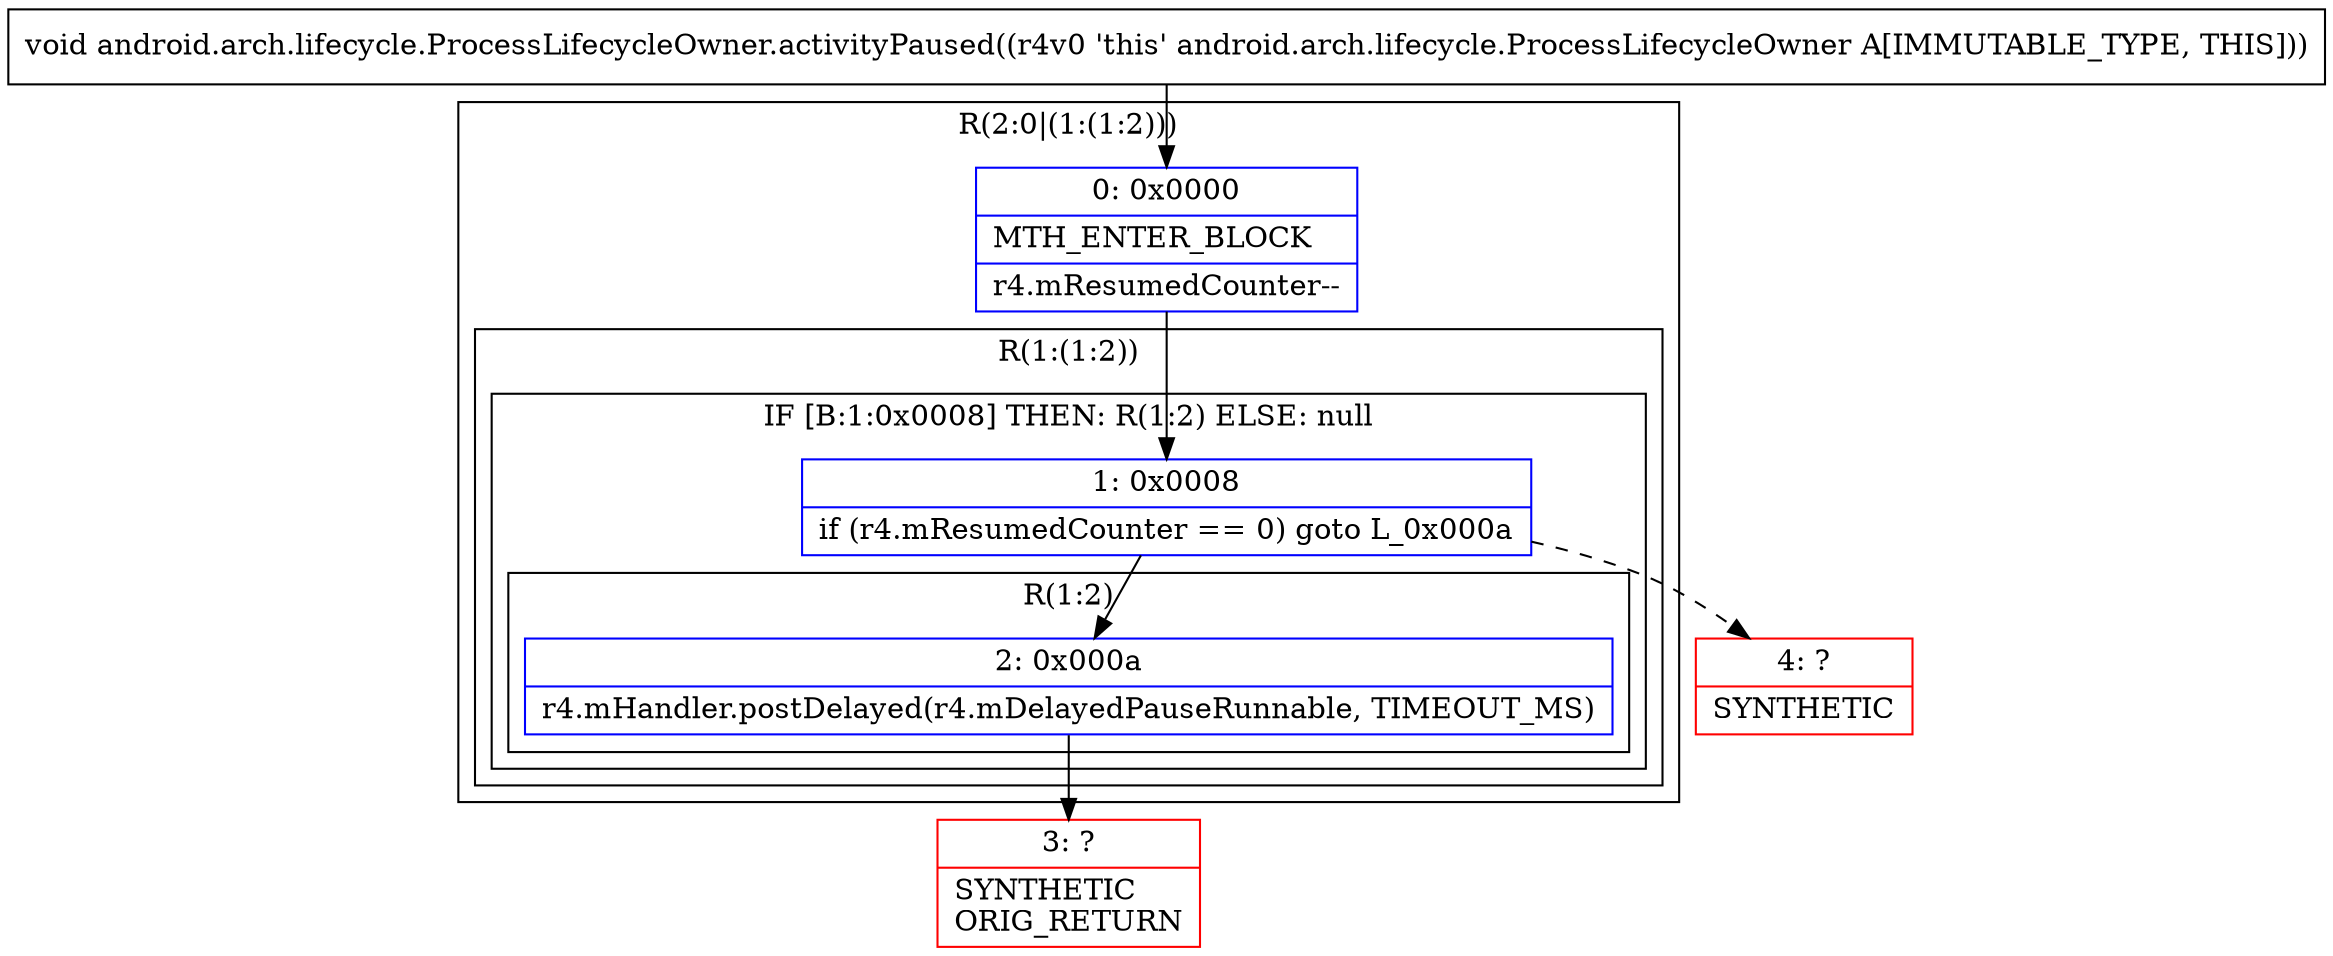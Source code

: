 digraph "CFG forandroid.arch.lifecycle.ProcessLifecycleOwner.activityPaused()V" {
subgraph cluster_Region_224116132 {
label = "R(2:0|(1:(1:2)))";
node [shape=record,color=blue];
Node_0 [shape=record,label="{0\:\ 0x0000|MTH_ENTER_BLOCK\l|r4.mResumedCounter\-\-\l}"];
subgraph cluster_Region_1991022795 {
label = "R(1:(1:2))";
node [shape=record,color=blue];
subgraph cluster_IfRegion_1691266157 {
label = "IF [B:1:0x0008] THEN: R(1:2) ELSE: null";
node [shape=record,color=blue];
Node_1 [shape=record,label="{1\:\ 0x0008|if (r4.mResumedCounter == 0) goto L_0x000a\l}"];
subgraph cluster_Region_649905698 {
label = "R(1:2)";
node [shape=record,color=blue];
Node_2 [shape=record,label="{2\:\ 0x000a|r4.mHandler.postDelayed(r4.mDelayedPauseRunnable, TIMEOUT_MS)\l}"];
}
}
}
}
Node_3 [shape=record,color=red,label="{3\:\ ?|SYNTHETIC\lORIG_RETURN\l}"];
Node_4 [shape=record,color=red,label="{4\:\ ?|SYNTHETIC\l}"];
MethodNode[shape=record,label="{void android.arch.lifecycle.ProcessLifecycleOwner.activityPaused((r4v0 'this' android.arch.lifecycle.ProcessLifecycleOwner A[IMMUTABLE_TYPE, THIS])) }"];
MethodNode -> Node_0;
Node_0 -> Node_1;
Node_1 -> Node_2;
Node_1 -> Node_4[style=dashed];
Node_2 -> Node_3;
}

